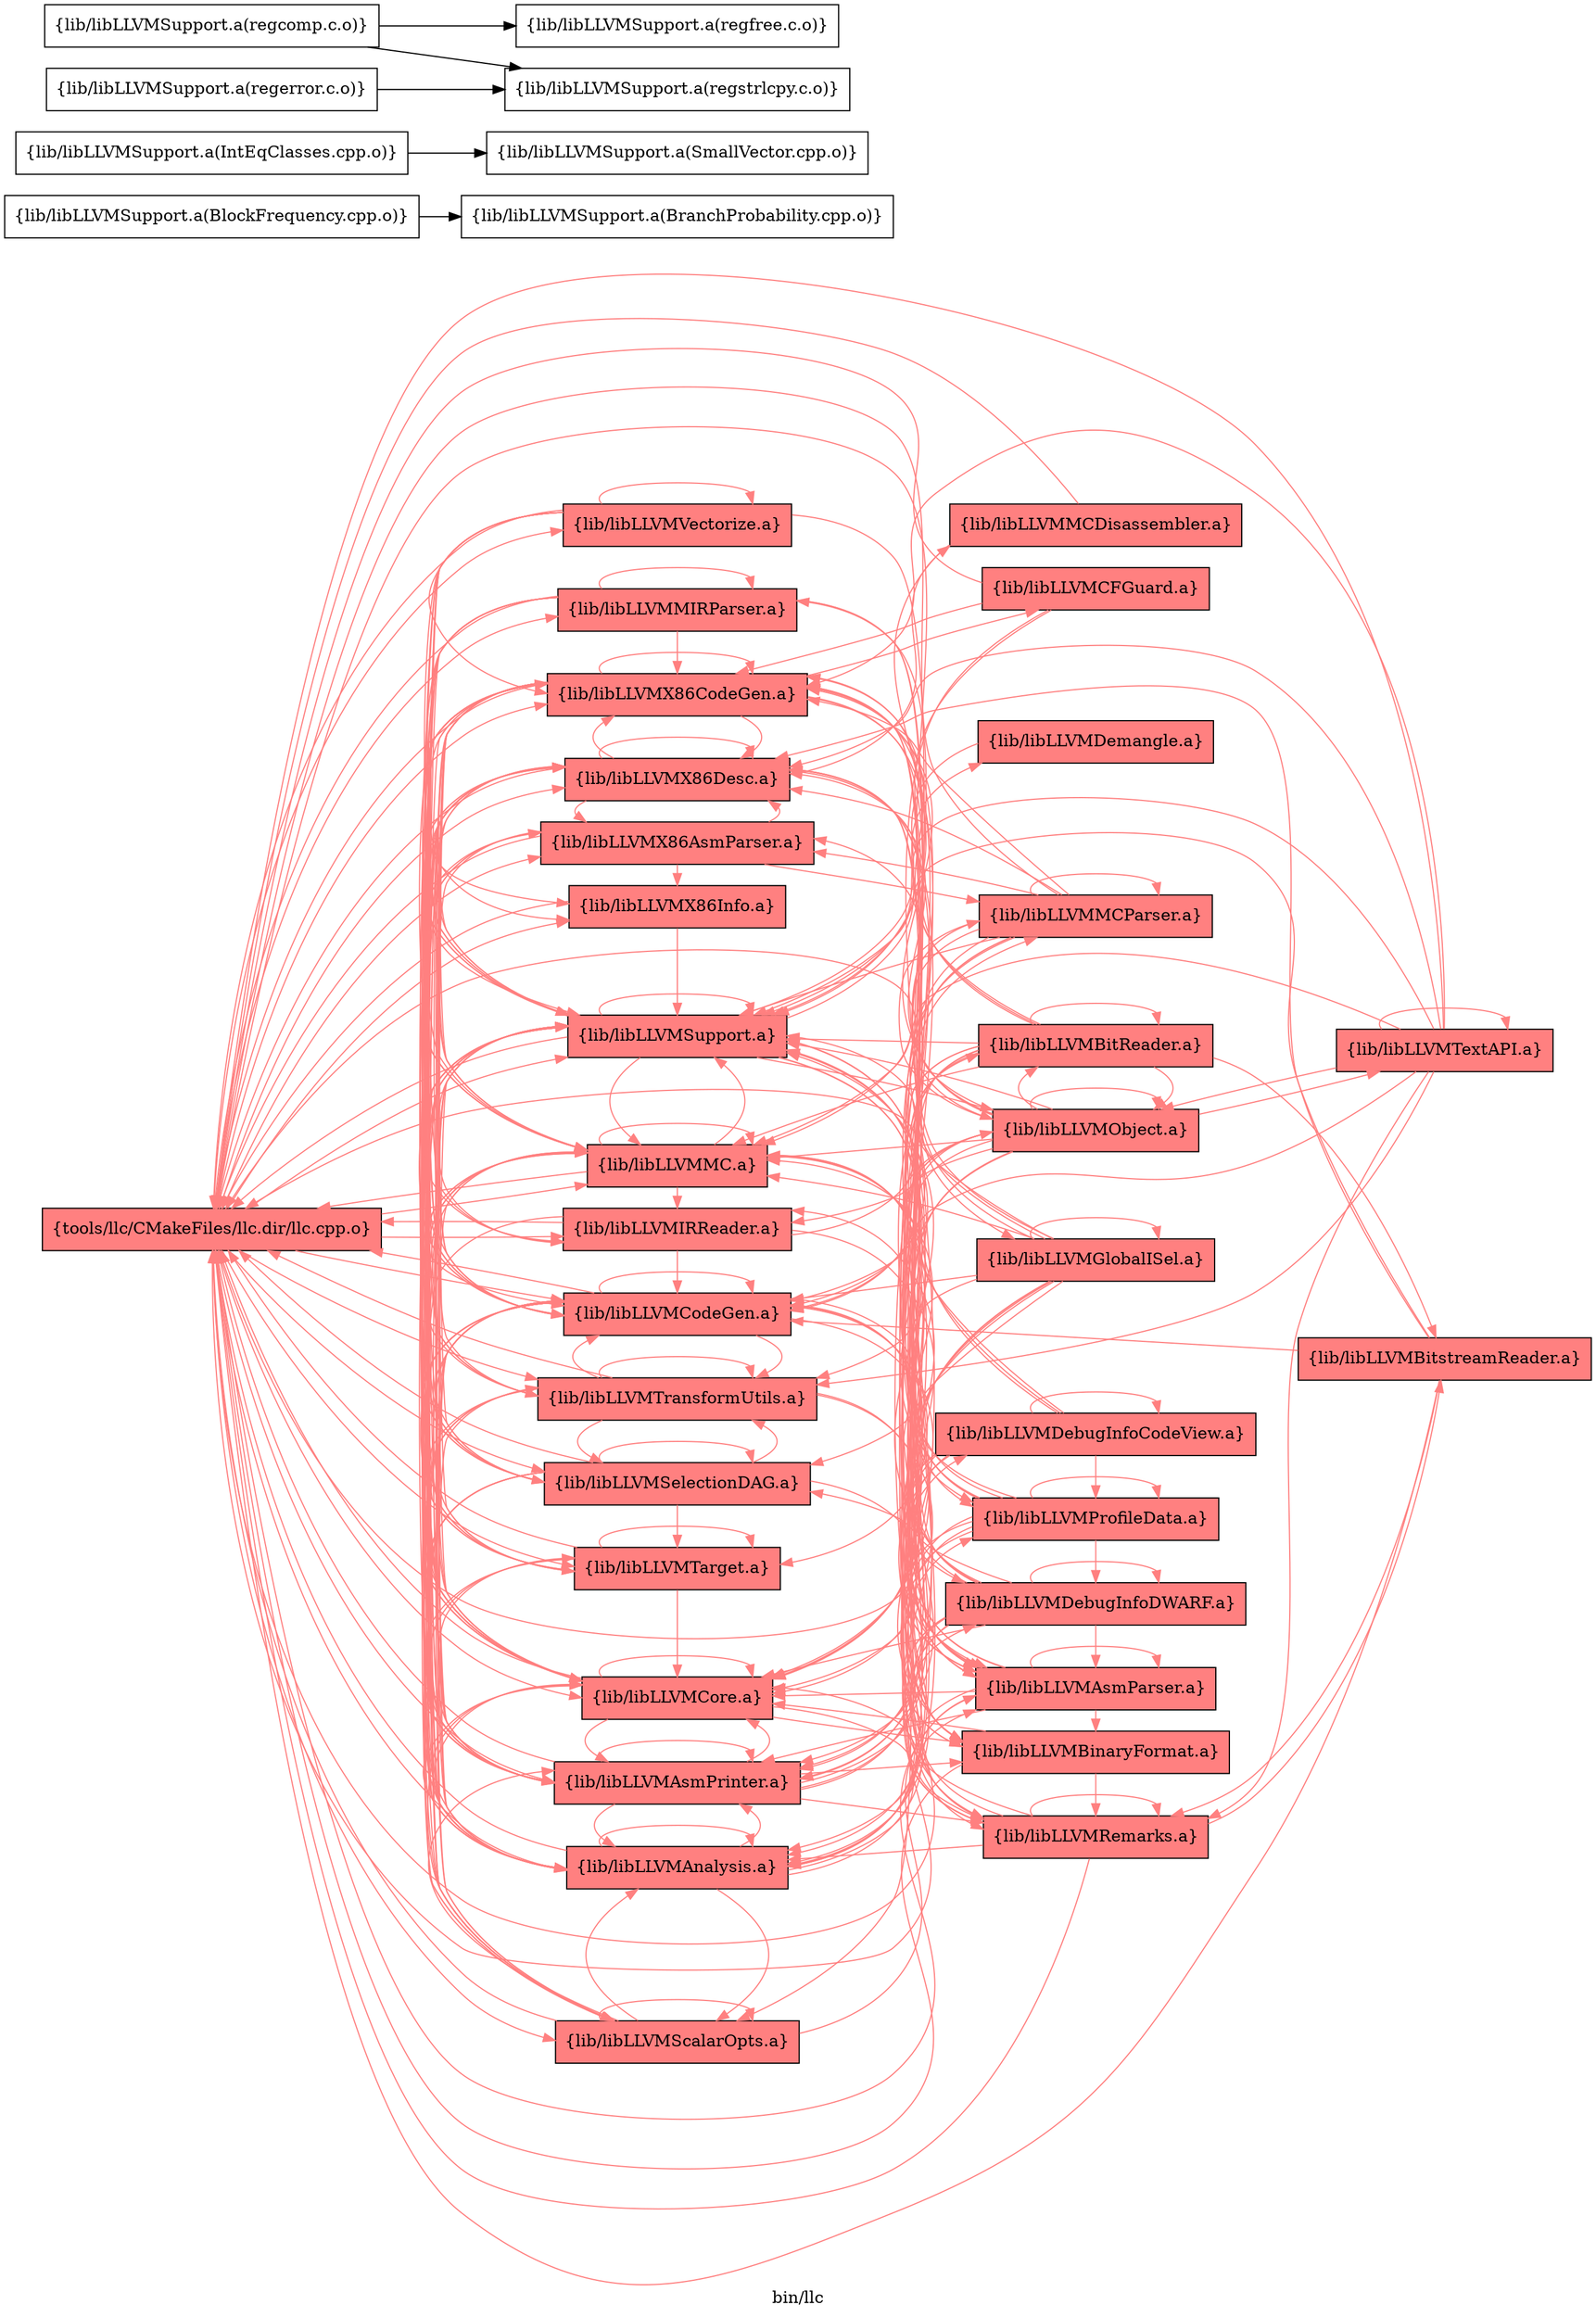 digraph "bin/llc" {
	label="bin/llc";
	rankdir="LR"
	{ rank=same; Node0x55a6233b8dc8;  }
	{ rank=same; Node0x55a6233ad518; Node0x55a6233ad018; Node0x55a6233af318; Node0x55a6233aee18; Node0x55a6233ae918; Node0x55a6233b0998; Node0x55a6233b0498; Node0x55a6233aff98; Node0x55a6233afa98; Node0x55a6233b1d98; Node0x55a6233b1898; Node0x55a6233b0e98; Node0x55a6233b2f18; Node0x55a6233ab0d8; Node0x55a6233ab5d8; Node0x55a62339a2d8; Node0x55a62339b228;  }
	{ rank=same; Node0x55a6233c0cf8; Node0x55a623399e28; Node0x55a62339d208; Node0x55a6233bc838; Node0x55a62339acd8; Node0x55a6233aeff8; Node0x55a6233ae418; Node0x55a6233b1398; Node0x55a6233994c8; Node0x55a6233c02f8; Node0x55a6233bf3a8; Node0x55a6233b6e38; Node0x55a6233c07a8;  }

	Node0x55a6233b8dc8 [shape=record,shape=box,style=filled,fillcolor="1.000000 0.5 1",group=1,label="{tools/llc/CMakeFiles/llc.dir/llc.cpp.o}"];
	Node0x55a6233b8dc8 -> Node0x55a6233ad518[color="1.000000 0.5 1"];
	Node0x55a6233b8dc8 -> Node0x55a6233ad018[color="1.000000 0.5 1"];
	Node0x55a6233b8dc8 -> Node0x55a6233af318[color="1.000000 0.5 1"];
	Node0x55a6233b8dc8 -> Node0x55a6233aee18[color="1.000000 0.5 1"];
	Node0x55a6233b8dc8 -> Node0x55a6233ae918[color="1.000000 0.5 1"];
	Node0x55a6233b8dc8 -> Node0x55a6233b0998[color="1.000000 0.5 1"];
	Node0x55a6233b8dc8 -> Node0x55a6233b0498[color="1.000000 0.5 1"];
	Node0x55a6233b8dc8 -> Node0x55a6233aff98[color="1.000000 0.5 1"];
	Node0x55a6233b8dc8 -> Node0x55a6233afa98[color="1.000000 0.5 1"];
	Node0x55a6233b8dc8 -> Node0x55a6233b1d98[color="1.000000 0.5 1"];
	Node0x55a6233b8dc8 -> Node0x55a6233b1898[color="1.000000 0.5 1"];
	Node0x55a6233b8dc8 -> Node0x55a6233b0e98[color="1.000000 0.5 1"];
	Node0x55a6233b8dc8 -> Node0x55a6233b2f18[color="1.000000 0.5 1"];
	Node0x55a6233b8dc8 -> Node0x55a6233ab0d8[color="1.000000 0.5 1"];
	Node0x55a6233b8dc8 -> Node0x55a6233ab5d8[color="1.000000 0.5 1"];
	Node0x55a6233b8dc8 -> Node0x55a62339a2d8[color="1.000000 0.5 1"];
	Node0x55a6233b8dc8 -> Node0x55a62339b228[color="1.000000 0.5 1"];
	Node0x55a6233ad518 [shape=record,shape=box,style=filled,fillcolor="1.000000 0.5 1",group=1,label="{lib/libLLVMX86AsmParser.a}"];
	Node0x55a6233ad518 -> Node0x55a6233b8dc8[color="1.000000 0.5 1"];
	Node0x55a6233ad518 -> Node0x55a6233af318[color="1.000000 0.5 1"];
	Node0x55a6233ad518 -> Node0x55a6233aee18[color="1.000000 0.5 1"];
	Node0x55a6233ad518 -> Node0x55a6233b1d98[color="1.000000 0.5 1"];
	Node0x55a6233ad518 -> Node0x55a6233ab0d8[color="1.000000 0.5 1"];
	Node0x55a6233ad518 -> Node0x55a6233c0cf8[color="1.000000 0.5 1"];
	Node0x55a6233ad018 [shape=record,shape=box,style=filled,fillcolor="1.000000 0.5 1",group=1,label="{lib/libLLVMX86CodeGen.a}"];
	Node0x55a6233ad018 -> Node0x55a6233b8dc8[color="1.000000 0.5 1"];
	Node0x55a6233ad018 -> Node0x55a6233ad018[color="1.000000 0.5 1"];
	Node0x55a6233ad018 -> Node0x55a6233af318[color="1.000000 0.5 1"];
	Node0x55a6233ad018 -> Node0x55a6233aee18[color="1.000000 0.5 1"];
	Node0x55a6233ad018 -> Node0x55a6233b0998[color="1.000000 0.5 1"];
	Node0x55a6233ad018 -> Node0x55a6233aff98[color="1.000000 0.5 1"];
	Node0x55a6233ad018 -> Node0x55a6233b0498[color="1.000000 0.5 1"];
	Node0x55a6233ad018 -> Node0x55a6233b1d98[color="1.000000 0.5 1"];
	Node0x55a6233ad018 -> Node0x55a6233ab0d8[color="1.000000 0.5 1"];
	Node0x55a6233ad018 -> Node0x55a6233ae918[color="1.000000 0.5 1"];
	Node0x55a6233ad018 -> Node0x55a6233b2f18[color="1.000000 0.5 1"];
	Node0x55a6233ad018 -> Node0x55a6233ab5d8[color="1.000000 0.5 1"];
	Node0x55a6233ad018 -> Node0x55a623399e28[color="1.000000 0.5 1"];
	Node0x55a6233ad018 -> Node0x55a62339d208[color="1.000000 0.5 1"];
	Node0x55a6233ad018 -> Node0x55a6233bc838[color="1.000000 0.5 1"];
	Node0x55a6233ad018 -> Node0x55a62339a2d8[color="1.000000 0.5 1"];
	Node0x55a6233af318 [shape=record,shape=box,style=filled,fillcolor="1.000000 0.5 1",group=1,label="{lib/libLLVMX86Desc.a}"];
	Node0x55a6233af318 -> Node0x55a6233b8dc8[color="1.000000 0.5 1"];
	Node0x55a6233af318 -> Node0x55a6233af318[color="1.000000 0.5 1"];
	Node0x55a6233af318 -> Node0x55a6233b1d98[color="1.000000 0.5 1"];
	Node0x55a6233af318 -> Node0x55a6233ab0d8[color="1.000000 0.5 1"];
	Node0x55a6233af318 -> Node0x55a6233ad018[color="1.000000 0.5 1"];
	Node0x55a6233af318 -> Node0x55a6233aee18[color="1.000000 0.5 1"];
	Node0x55a6233af318 -> Node0x55a62339acd8[color="1.000000 0.5 1"];
	Node0x55a6233af318 -> Node0x55a6233ad518[color="1.000000 0.5 1"];
	Node0x55a6233af318 -> Node0x55a6233aeff8[color="1.000000 0.5 1"];
	Node0x55a6233aee18 [shape=record,shape=box,style=filled,fillcolor="1.000000 0.5 1",group=1,label="{lib/libLLVMX86Info.a}"];
	Node0x55a6233aee18 -> Node0x55a6233b8dc8[color="1.000000 0.5 1"];
	Node0x55a6233aee18 -> Node0x55a6233ab0d8[color="1.000000 0.5 1"];
	Node0x55a6233ae918 [shape=record,shape=box,style=filled,fillcolor="1.000000 0.5 1",group=1,label="{lib/libLLVMAnalysis.a}"];
	Node0x55a6233ae918 -> Node0x55a6233b8dc8[color="1.000000 0.5 1"];
	Node0x55a6233ae918 -> Node0x55a6233ad018[color="1.000000 0.5 1"];
	Node0x55a6233ae918 -> Node0x55a6233ae918[color="1.000000 0.5 1"];
	Node0x55a6233ae918 -> Node0x55a6233aff98[color="1.000000 0.5 1"];
	Node0x55a6233ae918 -> Node0x55a6233ab0d8[color="1.000000 0.5 1"];
	Node0x55a6233ae918 -> Node0x55a6233af318[color="1.000000 0.5 1"];
	Node0x55a6233ae918 -> Node0x55a6233bc838[color="1.000000 0.5 1"];
	Node0x55a6233ae918 -> Node0x55a6233b0498[color="1.000000 0.5 1"];
	Node0x55a6233ae918 -> Node0x55a6233b0998[color="1.000000 0.5 1"];
	Node0x55a6233ae918 -> Node0x55a6233b0e98[color="1.000000 0.5 1"];
	Node0x55a6233ae918 -> Node0x55a6233ae418[color="1.000000 0.5 1"];
	Node0x55a6233b0998 [shape=record,shape=box,style=filled,fillcolor="1.000000 0.5 1",group=1,label="{lib/libLLVMAsmPrinter.a}"];
	Node0x55a6233b0998 -> Node0x55a6233b8dc8[color="1.000000 0.5 1"];
	Node0x55a6233b0998 -> Node0x55a6233ad018[color="1.000000 0.5 1"];
	Node0x55a6233b0998 -> Node0x55a6233af318[color="1.000000 0.5 1"];
	Node0x55a6233b0998 -> Node0x55a6233ae918[color="1.000000 0.5 1"];
	Node0x55a6233b0998 -> Node0x55a6233b0998[color="1.000000 0.5 1"];
	Node0x55a6233b0998 -> Node0x55a6233aff98[color="1.000000 0.5 1"];
	Node0x55a6233b0998 -> Node0x55a6233b0498[color="1.000000 0.5 1"];
	Node0x55a6233b0998 -> Node0x55a6233b1d98[color="1.000000 0.5 1"];
	Node0x55a6233b0998 -> Node0x55a6233b1398[color="1.000000 0.5 1"];
	Node0x55a6233b0998 -> Node0x55a6233ab0d8[color="1.000000 0.5 1"];
	Node0x55a6233b0998 -> Node0x55a6233ab5d8[color="1.000000 0.5 1"];
	Node0x55a6233b0998 -> Node0x55a6233aeff8[color="1.000000 0.5 1"];
	Node0x55a6233b0998 -> Node0x55a6233ad518[color="1.000000 0.5 1"];
	Node0x55a6233b0998 -> Node0x55a6233c0cf8[color="1.000000 0.5 1"];
	Node0x55a6233b0998 -> Node0x55a6233994c8[color="1.000000 0.5 1"];
	Node0x55a6233b0998 -> Node0x55a6233c02f8[color="1.000000 0.5 1"];
	Node0x55a6233b0498 [shape=record,shape=box,style=filled,fillcolor="1.000000 0.5 1",group=1,label="{lib/libLLVMCodeGen.a}"];
	Node0x55a6233b0498 -> Node0x55a6233b8dc8[color="1.000000 0.5 1"];
	Node0x55a6233b0498 -> Node0x55a6233ad018[color="1.000000 0.5 1"];
	Node0x55a6233b0498 -> Node0x55a6233ae918[color="1.000000 0.5 1"];
	Node0x55a6233b0498 -> Node0x55a6233aff98[color="1.000000 0.5 1"];
	Node0x55a6233b0498 -> Node0x55a6233b0498[color="1.000000 0.5 1"];
	Node0x55a6233b0498 -> Node0x55a6233ab0d8[color="1.000000 0.5 1"];
	Node0x55a6233b0498 -> Node0x55a6233b1d98[color="1.000000 0.5 1"];
	Node0x55a6233b0498 -> Node0x55a6233b0998[color="1.000000 0.5 1"];
	Node0x55a6233b0498 -> Node0x55a62339a2d8[color="1.000000 0.5 1"];
	Node0x55a6233b0498 -> Node0x55a6233af318[color="1.000000 0.5 1"];
	Node0x55a6233b0498 -> Node0x55a6233ab5d8[color="1.000000 0.5 1"];
	Node0x55a6233b0498 -> Node0x55a6233bc838[color="1.000000 0.5 1"];
	Node0x55a6233b0498 -> Node0x55a6233b0e98[color="1.000000 0.5 1"];
	Node0x55a6233b0498 -> Node0x55a6233b2f18[color="1.000000 0.5 1"];
	Node0x55a6233aff98 [shape=record,shape=box,style=filled,fillcolor="1.000000 0.5 1",group=1,label="{lib/libLLVMCore.a}"];
	Node0x55a6233aff98 -> Node0x55a6233b8dc8[color="1.000000 0.5 1"];
	Node0x55a6233aff98 -> Node0x55a6233aff98[color="1.000000 0.5 1"];
	Node0x55a6233aff98 -> Node0x55a6233ab0d8[color="1.000000 0.5 1"];
	Node0x55a6233aff98 -> Node0x55a6233ad018[color="1.000000 0.5 1"];
	Node0x55a6233aff98 -> Node0x55a6233af318[color="1.000000 0.5 1"];
	Node0x55a6233aff98 -> Node0x55a6233ae918[color="1.000000 0.5 1"];
	Node0x55a6233aff98 -> Node0x55a6233b0998[color="1.000000 0.5 1"];
	Node0x55a6233aff98 -> Node0x55a6233b0498[color="1.000000 0.5 1"];
	Node0x55a6233aff98 -> Node0x55a6233aeff8[color="1.000000 0.5 1"];
	Node0x55a6233aff98 -> Node0x55a6233b1398[color="1.000000 0.5 1"];
	Node0x55a6233afa98 [shape=record,shape=box,style=filled,fillcolor="1.000000 0.5 1",group=1,label="{lib/libLLVMIRReader.a}"];
	Node0x55a6233afa98 -> Node0x55a6233b8dc8[color="1.000000 0.5 1"];
	Node0x55a6233afa98 -> Node0x55a6233b0498[color="1.000000 0.5 1"];
	Node0x55a6233afa98 -> Node0x55a6233aff98[color="1.000000 0.5 1"];
	Node0x55a6233afa98 -> Node0x55a6233ae418[color="1.000000 0.5 1"];
	Node0x55a6233afa98 -> Node0x55a6233ab0d8[color="1.000000 0.5 1"];
	Node0x55a6233afa98 -> Node0x55a6233bf3a8[color="1.000000 0.5 1"];
	Node0x55a6233b1d98 [shape=record,shape=box,style=filled,fillcolor="1.000000 0.5 1",group=1,label="{lib/libLLVMMC.a}"];
	Node0x55a6233b1d98 -> Node0x55a6233b8dc8[color="1.000000 0.5 1"];
	Node0x55a6233b1d98 -> Node0x55a6233af318[color="1.000000 0.5 1"];
	Node0x55a6233b1d98 -> Node0x55a6233b1d98[color="1.000000 0.5 1"];
	Node0x55a6233b1d98 -> Node0x55a6233ab0d8[color="1.000000 0.5 1"];
	Node0x55a6233b1d98 -> Node0x55a6233b0998[color="1.000000 0.5 1"];
	Node0x55a6233b1d98 -> Node0x55a6233b0498[color="1.000000 0.5 1"];
	Node0x55a6233b1d98 -> Node0x55a6233ae918[color="1.000000 0.5 1"];
	Node0x55a6233b1d98 -> Node0x55a6233ad518[color="1.000000 0.5 1"];
	Node0x55a6233b1d98 -> Node0x55a6233ad018[color="1.000000 0.5 1"];
	Node0x55a6233b1d98 -> Node0x55a6233afa98[color="1.000000 0.5 1"];
	Node0x55a6233b1d98 -> Node0x55a6233aeff8[color="1.000000 0.5 1"];
	Node0x55a6233b1898 [shape=record,shape=box,style=filled,fillcolor="1.000000 0.5 1",group=1,label="{lib/libLLVMMIRParser.a}"];
	Node0x55a6233b1898 -> Node0x55a6233b8dc8[color="1.000000 0.5 1"];
	Node0x55a6233b1898 -> Node0x55a6233ad018[color="1.000000 0.5 1"];
	Node0x55a6233b1898 -> Node0x55a6233b0998[color="1.000000 0.5 1"];
	Node0x55a6233b1898 -> Node0x55a6233b0498[color="1.000000 0.5 1"];
	Node0x55a6233b1898 -> Node0x55a6233aff98[color="1.000000 0.5 1"];
	Node0x55a6233b1898 -> Node0x55a6233afa98[color="1.000000 0.5 1"];
	Node0x55a6233b1898 -> Node0x55a6233ae418[color="1.000000 0.5 1"];
	Node0x55a6233b1898 -> Node0x55a6233b1898[color="1.000000 0.5 1"];
	Node0x55a6233b1898 -> Node0x55a6233ab0d8[color="1.000000 0.5 1"];
	Node0x55a6233b1898 -> Node0x55a6233b1d98[color="1.000000 0.5 1"];
	Node0x55a6233b1898 -> Node0x55a6233aeff8[color="1.000000 0.5 1"];
	Node0x55a6233b0e98 [shape=record,shape=box,style=filled,fillcolor="1.000000 0.5 1",group=1,label="{lib/libLLVMScalarOpts.a}"];
	Node0x55a6233b0e98 -> Node0x55a6233b8dc8[color="1.000000 0.5 1"];
	Node0x55a6233b0e98 -> Node0x55a6233ad018[color="1.000000 0.5 1"];
	Node0x55a6233b0e98 -> Node0x55a6233ae918[color="1.000000 0.5 1"];
	Node0x55a6233b0e98 -> Node0x55a6233b0498[color="1.000000 0.5 1"];
	Node0x55a6233b0e98 -> Node0x55a6233aff98[color="1.000000 0.5 1"];
	Node0x55a6233b0e98 -> Node0x55a6233ab0d8[color="1.000000 0.5 1"];
	Node0x55a6233b0e98 -> Node0x55a62339a2d8[color="1.000000 0.5 1"];
	Node0x55a6233b0e98 -> Node0x55a6233b0998[color="1.000000 0.5 1"];
	Node0x55a6233b0e98 -> Node0x55a6233b0e98[color="1.000000 0.5 1"];
	Node0x55a6233b0e98 -> Node0x55a6233af318[color="1.000000 0.5 1"];
	Node0x55a6233b0e98 -> Node0x55a6233ae418[color="1.000000 0.5 1"];
	Node0x55a6233b2f18 [shape=record,shape=box,style=filled,fillcolor="1.000000 0.5 1",group=1,label="{lib/libLLVMSelectionDAG.a}"];
	Node0x55a6233b2f18 -> Node0x55a6233b8dc8[color="1.000000 0.5 1"];
	Node0x55a6233b2f18 -> Node0x55a6233ad018[color="1.000000 0.5 1"];
	Node0x55a6233b2f18 -> Node0x55a6233ae918[color="1.000000 0.5 1"];
	Node0x55a6233b2f18 -> Node0x55a6233aff98[color="1.000000 0.5 1"];
	Node0x55a6233b2f18 -> Node0x55a6233b0498[color="1.000000 0.5 1"];
	Node0x55a6233b2f18 -> Node0x55a6233b0e98[color="1.000000 0.5 1"];
	Node0x55a6233b2f18 -> Node0x55a6233b2f18[color="1.000000 0.5 1"];
	Node0x55a6233b2f18 -> Node0x55a6233ab0d8[color="1.000000 0.5 1"];
	Node0x55a6233b2f18 -> Node0x55a6233b1d98[color="1.000000 0.5 1"];
	Node0x55a6233b2f18 -> Node0x55a6233b0998[color="1.000000 0.5 1"];
	Node0x55a6233b2f18 -> Node0x55a6233ab5d8[color="1.000000 0.5 1"];
	Node0x55a6233b2f18 -> Node0x55a62339a2d8[color="1.000000 0.5 1"];
	Node0x55a6233b2f18 -> Node0x55a6233af318[color="1.000000 0.5 1"];
	Node0x55a6233b2f18 -> Node0x55a6233ae418[color="1.000000 0.5 1"];
	Node0x55a6233ab0d8 [shape=record,shape=box,style=filled,fillcolor="1.000000 0.5 1",group=1,label="{lib/libLLVMSupport.a}"];
	Node0x55a6233ab0d8 -> Node0x55a6233b8dc8[color="1.000000 0.5 1"];
	Node0x55a6233ab0d8 -> Node0x55a6233ad018[color="1.000000 0.5 1"];
	Node0x55a6233ab0d8 -> Node0x55a6233ae918[color="1.000000 0.5 1"];
	Node0x55a6233ab0d8 -> Node0x55a6233b0998[color="1.000000 0.5 1"];
	Node0x55a6233ab0d8 -> Node0x55a6233b0498[color="1.000000 0.5 1"];
	Node0x55a6233ab0d8 -> Node0x55a6233b1d98[color="1.000000 0.5 1"];
	Node0x55a6233ab0d8 -> Node0x55a6233ab0d8[color="1.000000 0.5 1"];
	Node0x55a6233ab0d8 -> Node0x55a6233b1398[color="1.000000 0.5 1"];
	Node0x55a6233ab0d8 -> Node0x55a6233aff98[color="1.000000 0.5 1"];
	Node0x55a6233ab0d8 -> Node0x55a6233af318[color="1.000000 0.5 1"];
	Node0x55a6233ab0d8 -> Node0x55a6233ae418[color="1.000000 0.5 1"];
	Node0x55a6233ab0d8 -> Node0x55a6233afa98[color="1.000000 0.5 1"];
	Node0x55a6233ab0d8 -> Node0x55a6233b6e38[color="1.000000 0.5 1"];
	Node0x55a6233ab0d8 -> Node0x55a6233c07a8[color="1.000000 0.5 1"];
	Node0x55a6233ab5d8 [shape=record,shape=box,style=filled,fillcolor="1.000000 0.5 1",group=1,label="{lib/libLLVMTarget.a}"];
	Node0x55a6233ab5d8 -> Node0x55a6233b8dc8[color="1.000000 0.5 1"];
	Node0x55a6233ab5d8 -> Node0x55a6233ad018[color="1.000000 0.5 1"];
	Node0x55a6233ab5d8 -> Node0x55a6233b0998[color="1.000000 0.5 1"];
	Node0x55a6233ab5d8 -> Node0x55a6233aff98[color="1.000000 0.5 1"];
	Node0x55a6233ab5d8 -> Node0x55a6233b1d98[color="1.000000 0.5 1"];
	Node0x55a6233ab5d8 -> Node0x55a6233ab0d8[color="1.000000 0.5 1"];
	Node0x55a6233ab5d8 -> Node0x55a6233ab5d8[color="1.000000 0.5 1"];
	Node0x55a6233ab5d8 -> Node0x55a6233ae918[color="1.000000 0.5 1"];
	Node0x55a6233ab5d8 -> Node0x55a6233b0498[color="1.000000 0.5 1"];
	Node0x55a62339a2d8 [shape=record,shape=box,style=filled,fillcolor="1.000000 0.5 1",group=1,label="{lib/libLLVMTransformUtils.a}"];
	Node0x55a62339a2d8 -> Node0x55a6233b8dc8[color="1.000000 0.5 1"];
	Node0x55a62339a2d8 -> Node0x55a6233ad018[color="1.000000 0.5 1"];
	Node0x55a62339a2d8 -> Node0x55a6233ae918[color="1.000000 0.5 1"];
	Node0x55a62339a2d8 -> Node0x55a6233aff98[color="1.000000 0.5 1"];
	Node0x55a62339a2d8 -> Node0x55a6233b0498[color="1.000000 0.5 1"];
	Node0x55a62339a2d8 -> Node0x55a6233b2f18[color="1.000000 0.5 1"];
	Node0x55a62339a2d8 -> Node0x55a6233ab0d8[color="1.000000 0.5 1"];
	Node0x55a62339a2d8 -> Node0x55a62339a2d8[color="1.000000 0.5 1"];
	Node0x55a62339a2d8 -> Node0x55a6233b0e98[color="1.000000 0.5 1"];
	Node0x55a62339a2d8 -> Node0x55a6233af318[color="1.000000 0.5 1"];
	Node0x55a62339a2d8 -> Node0x55a6233b0998[color="1.000000 0.5 1"];
	Node0x55a62339a2d8 -> Node0x55a6233ae418[color="1.000000 0.5 1"];
	Node0x55a62339a2d8 -> Node0x55a6233b1398[color="1.000000 0.5 1"];
	Node0x55a62339b228 [shape=record,shape=box,style=filled,fillcolor="1.000000 0.5 1",group=1,label="{lib/libLLVMVectorize.a}"];
	Node0x55a62339b228 -> Node0x55a6233b8dc8[color="1.000000 0.5 1"];
	Node0x55a62339b228 -> Node0x55a6233ab0d8[color="1.000000 0.5 1"];
	Node0x55a62339b228 -> Node0x55a62339b228[color="1.000000 0.5 1"];
	Node0x55a62339b228 -> Node0x55a6233ad018[color="1.000000 0.5 1"];
	Node0x55a62339b228 -> Node0x55a6233ae918[color="1.000000 0.5 1"];
	Node0x55a62339b228 -> Node0x55a6233b0998[color="1.000000 0.5 1"];
	Node0x55a62339b228 -> Node0x55a6233b0498[color="1.000000 0.5 1"];
	Node0x55a62339b228 -> Node0x55a6233aff98[color="1.000000 0.5 1"];
	Node0x55a62339b228 -> Node0x55a6233ae418[color="1.000000 0.5 1"];
	Node0x55a62339b228 -> Node0x55a6233b0e98[color="1.000000 0.5 1"];
	Node0x55a62339b228 -> Node0x55a62339a2d8[color="1.000000 0.5 1"];
	Node0x55a6233c0cf8 [shape=record,shape=box,style=filled,fillcolor="1.000000 0.5 1",group=1,label="{lib/libLLVMMCParser.a}"];
	Node0x55a6233c0cf8 -> Node0x55a6233b8dc8[color="1.000000 0.5 1"];
	Node0x55a6233c0cf8 -> Node0x55a6233ad518[color="1.000000 0.5 1"];
	Node0x55a6233c0cf8 -> Node0x55a6233ad018[color="1.000000 0.5 1"];
	Node0x55a6233c0cf8 -> Node0x55a6233af318[color="1.000000 0.5 1"];
	Node0x55a6233c0cf8 -> Node0x55a6233ae918[color="1.000000 0.5 1"];
	Node0x55a6233c0cf8 -> Node0x55a6233b0998[color="1.000000 0.5 1"];
	Node0x55a6233c0cf8 -> Node0x55a6233aff98[color="1.000000 0.5 1"];
	Node0x55a6233c0cf8 -> Node0x55a6233b0498[color="1.000000 0.5 1"];
	Node0x55a6233c0cf8 -> Node0x55a6233b1d98[color="1.000000 0.5 1"];
	Node0x55a6233c0cf8 -> Node0x55a6233ab0d8[color="1.000000 0.5 1"];
	Node0x55a6233c0cf8 -> Node0x55a6233c07a8[color="1.000000 0.5 1"];
	Node0x55a6233c0cf8 -> Node0x55a6233c0cf8[color="1.000000 0.5 1"];
	Node0x55a623399e28 [shape=record,shape=box,style=filled,fillcolor="1.000000 0.5 1",group=1,label="{lib/libLLVMGlobalISel.a}"];
	Node0x55a623399e28 -> Node0x55a6233b8dc8[color="1.000000 0.5 1"];
	Node0x55a623399e28 -> Node0x55a6233ad018[color="1.000000 0.5 1"];
	Node0x55a623399e28 -> Node0x55a6233aff98[color="1.000000 0.5 1"];
	Node0x55a623399e28 -> Node0x55a6233b0498[color="1.000000 0.5 1"];
	Node0x55a623399e28 -> Node0x55a6233ab0d8[color="1.000000 0.5 1"];
	Node0x55a623399e28 -> Node0x55a623399e28[color="1.000000 0.5 1"];
	Node0x55a623399e28 -> Node0x55a6233ae918[color="1.000000 0.5 1"];
	Node0x55a623399e28 -> Node0x55a6233b0998[color="1.000000 0.5 1"];
	Node0x55a623399e28 -> Node0x55a6233b1d98[color="1.000000 0.5 1"];
	Node0x55a623399e28 -> Node0x55a6233b2f18[color="1.000000 0.5 1"];
	Node0x55a623399e28 -> Node0x55a6233ab5d8[color="1.000000 0.5 1"];
	Node0x55a623399e28 -> Node0x55a62339a2d8[color="1.000000 0.5 1"];
	Node0x55a623399e28 -> Node0x55a6233b1898[color="1.000000 0.5 1"];
	Node0x55a62339d208 [shape=record,shape=box,style=filled,fillcolor="1.000000 0.5 1",group=1,label="{lib/libLLVMCFGuard.a}"];
	Node0x55a62339d208 -> Node0x55a6233b8dc8[color="1.000000 0.5 1"];
	Node0x55a62339d208 -> Node0x55a6233ad018[color="1.000000 0.5 1"];
	Node0x55a62339d208 -> Node0x55a6233aff98[color="1.000000 0.5 1"];
	Node0x55a62339d208 -> Node0x55a6233ab0d8[color="1.000000 0.5 1"];
	Node0x55a6233bc838 [shape=record,shape=box,style=filled,fillcolor="1.000000 0.5 1",group=1,label="{lib/libLLVMProfileData.a}"];
	Node0x55a6233bc838 -> Node0x55a6233b8dc8[color="1.000000 0.5 1"];
	Node0x55a6233bc838 -> Node0x55a6233ae918[color="1.000000 0.5 1"];
	Node0x55a6233bc838 -> Node0x55a6233aff98[color="1.000000 0.5 1"];
	Node0x55a6233bc838 -> Node0x55a6233b0498[color="1.000000 0.5 1"];
	Node0x55a6233bc838 -> Node0x55a6233b1d98[color="1.000000 0.5 1"];
	Node0x55a6233bc838 -> Node0x55a6233ab0d8[color="1.000000 0.5 1"];
	Node0x55a6233bc838 -> Node0x55a6233bc838[color="1.000000 0.5 1"];
	Node0x55a6233bc838 -> Node0x55a6233af318[color="1.000000 0.5 1"];
	Node0x55a6233bc838 -> Node0x55a6233ae418[color="1.000000 0.5 1"];
	Node0x55a6233bc838 -> Node0x55a6233ad018[color="1.000000 0.5 1"];
	Node0x55a6233bc838 -> Node0x55a6233994c8[color="1.000000 0.5 1"];
	Node0x55a62339acd8 [shape=record,shape=box,style=filled,fillcolor="1.000000 0.5 1",group=1,label="{lib/libLLVMMCDisassembler.a}"];
	Node0x55a62339acd8 -> Node0x55a6233b8dc8[color="1.000000 0.5 1"];
	Node0x55a62339acd8 -> Node0x55a6233ab0d8[color="1.000000 0.5 1"];
	Node0x55a6233aeff8 [shape=record,shape=box,style=filled,fillcolor="1.000000 0.5 1",group=1,label="{lib/libLLVMBinaryFormat.a}"];
	Node0x55a6233aeff8 -> Node0x55a6233b8dc8[color="1.000000 0.5 1"];
	Node0x55a6233aeff8 -> Node0x55a6233aff98[color="1.000000 0.5 1"];
	Node0x55a6233aeff8 -> Node0x55a6233ab0d8[color="1.000000 0.5 1"];
	Node0x55a6233aeff8 -> Node0x55a6233b1398[color="1.000000 0.5 1"];
	Node0x55a6233aeff8 -> Node0x55a6233b0498[color="1.000000 0.5 1"];
	Node0x55a6233b1398 [shape=record,shape=box,style=filled,fillcolor="1.000000 0.5 1",group=1,label="{lib/libLLVMRemarks.a}"];
	Node0x55a6233b1398 -> Node0x55a6233b8dc8[color="1.000000 0.5 1"];
	Node0x55a6233b1398 -> Node0x55a6233ab0d8[color="1.000000 0.5 1"];
	Node0x55a6233b1398 -> Node0x55a6233b1398[color="1.000000 0.5 1"];
	Node0x55a6233b1398 -> Node0x55a6233ae918[color="1.000000 0.5 1"];
	Node0x55a6233b1398 -> Node0x55a6233b0498[color="1.000000 0.5 1"];
	Node0x55a6233b1398 -> Node0x55a6233aff98[color="1.000000 0.5 1"];
	Node0x55a6233b1398 -> Node0x55a6233b1d98[color="1.000000 0.5 1"];
	Node0x55a6233b1398 -> Node0x55a6233af318[color="1.000000 0.5 1"];
	Node0x55a6233b1398 -> Node0x55a6233af4a8[color="1.000000 0.5 1"];
	Node0x55a6233994c8 [shape=record,shape=box,style=filled,fillcolor="1.000000 0.5 1",group=1,label="{lib/libLLVMDebugInfoDWARF.a}"];
	Node0x55a6233994c8 -> Node0x55a6233b8dc8[color="1.000000 0.5 1"];
	Node0x55a6233994c8 -> Node0x55a6233af318[color="1.000000 0.5 1"];
	Node0x55a6233994c8 -> Node0x55a6233b0998[color="1.000000 0.5 1"];
	Node0x55a6233994c8 -> Node0x55a6233b0498[color="1.000000 0.5 1"];
	Node0x55a6233994c8 -> Node0x55a6233b1d98[color="1.000000 0.5 1"];
	Node0x55a6233994c8 -> Node0x55a6233ab0d8[color="1.000000 0.5 1"];
	Node0x55a6233994c8 -> Node0x55a6233994c8[color="1.000000 0.5 1"];
	Node0x55a6233994c8 -> Node0x55a6233aeff8[color="1.000000 0.5 1"];
	Node0x55a6233994c8 -> Node0x55a6233ae918[color="1.000000 0.5 1"];
	Node0x55a6233994c8 -> Node0x55a6233aff98[color="1.000000 0.5 1"];
	Node0x55a6233994c8 -> Node0x55a6233b1398[color="1.000000 0.5 1"];
	Node0x55a6233994c8 -> Node0x55a6233c07a8[color="1.000000 0.5 1"];
	Node0x55a6233994c8 -> Node0x55a6233b2f18[color="1.000000 0.5 1"];
	Node0x55a6233994c8 -> Node0x55a6233ae418[color="1.000000 0.5 1"];
	Node0x55a6233994c8 -> Node0x55a6233ad018[color="1.000000 0.5 1"];
	Node0x55a6233c02f8 [shape=record,shape=box,style=filled,fillcolor="1.000000 0.5 1",group=1,label="{lib/libLLVMDebugInfoCodeView.a}"];
	Node0x55a6233c02f8 -> Node0x55a6233b8dc8[color="1.000000 0.5 1"];
	Node0x55a6233c02f8 -> Node0x55a6233ae918[color="1.000000 0.5 1"];
	Node0x55a6233c02f8 -> Node0x55a6233aff98[color="1.000000 0.5 1"];
	Node0x55a6233c02f8 -> Node0x55a6233ab0d8[color="1.000000 0.5 1"];
	Node0x55a6233c02f8 -> Node0x55a6233c02f8[color="1.000000 0.5 1"];
	Node0x55a6233c02f8 -> Node0x55a6233b0998[color="1.000000 0.5 1"];
	Node0x55a6233c02f8 -> Node0x55a6233b1398[color="1.000000 0.5 1"];
	Node0x55a6233c02f8 -> Node0x55a6233b1d98[color="1.000000 0.5 1"];
	Node0x55a6233c02f8 -> Node0x55a6233ad018[color="1.000000 0.5 1"];
	Node0x55a6233c02f8 -> Node0x55a6233ae418[color="1.000000 0.5 1"];
	Node0x55a6233c02f8 -> Node0x55a6233bc838[color="1.000000 0.5 1"];
	Node0x55a6233ae418 [shape=record,shape=box,style=filled,fillcolor="1.000000 0.5 1",group=1,label="{lib/libLLVMAsmParser.a}"];
	Node0x55a6233ae418 -> Node0x55a6233b8dc8[color="1.000000 0.5 1"];
	Node0x55a6233ae418 -> Node0x55a6233ad018[color="1.000000 0.5 1"];
	Node0x55a6233ae418 -> Node0x55a6233b0998[color="1.000000 0.5 1"];
	Node0x55a6233ae418 -> Node0x55a6233b0498[color="1.000000 0.5 1"];
	Node0x55a6233ae418 -> Node0x55a6233aff98[color="1.000000 0.5 1"];
	Node0x55a6233ae418 -> Node0x55a6233afa98[color="1.000000 0.5 1"];
	Node0x55a6233ae418 -> Node0x55a6233ae418[color="1.000000 0.5 1"];
	Node0x55a6233ae418 -> Node0x55a6233ab0d8[color="1.000000 0.5 1"];
	Node0x55a6233ae418 -> Node0x55a6233ae918[color="1.000000 0.5 1"];
	Node0x55a6233ae418 -> Node0x55a6233aeff8[color="1.000000 0.5 1"];
	Node0x55a6233bf3a8 [shape=record,shape=box,style=filled,fillcolor="1.000000 0.5 1",group=1,label="{lib/libLLVMBitReader.a}"];
	Node0x55a6233bf3a8 -> Node0x55a6233b8dc8[color="1.000000 0.5 1"];
	Node0x55a6233bf3a8 -> Node0x55a6233ad018[color="1.000000 0.5 1"];
	Node0x55a6233bf3a8 -> Node0x55a6233af318[color="1.000000 0.5 1"];
	Node0x55a6233bf3a8 -> Node0x55a6233ae918[color="1.000000 0.5 1"];
	Node0x55a6233bf3a8 -> Node0x55a6233b0498[color="1.000000 0.5 1"];
	Node0x55a6233bf3a8 -> Node0x55a6233aff98[color="1.000000 0.5 1"];
	Node0x55a6233bf3a8 -> Node0x55a6233ae418[color="1.000000 0.5 1"];
	Node0x55a6233bf3a8 -> Node0x55a6233b1398[color="1.000000 0.5 1"];
	Node0x55a6233bf3a8 -> Node0x55a6233b0e98[color="1.000000 0.5 1"];
	Node0x55a6233bf3a8 -> Node0x55a6233ab0d8[color="1.000000 0.5 1"];
	Node0x55a6233bf3a8 -> Node0x55a6233c07a8[color="1.000000 0.5 1"];
	Node0x55a6233bf3a8 -> Node0x55a6233bf3a8[color="1.000000 0.5 1"];
	Node0x55a6233bf3a8 -> Node0x55a6233af4a8[color="1.000000 0.5 1"];
	Node0x55a6233bf3a8 -> Node0x55a6233b1d98[color="1.000000 0.5 1"];
	Node0x55a6233af4a8 [shape=record,shape=box,style=filled,fillcolor="1.000000 0.5 1",group=1,label="{lib/libLLVMBitstreamReader.a}"];
	Node0x55a6233af4a8 -> Node0x55a6233b8dc8[color="1.000000 0.5 1"];
	Node0x55a6233af4a8 -> Node0x55a6233af318[color="1.000000 0.5 1"];
	Node0x55a6233af4a8 -> Node0x55a6233b0498[color="1.000000 0.5 1"];
	Node0x55a6233af4a8 -> Node0x55a6233b1398[color="1.000000 0.5 1"];
	Node0x55a6233af4a8 -> Node0x55a6233ab0d8[color="1.000000 0.5 1"];
	Node0x55a6233a5d18 [shape=record,shape=box,group=0,label="{lib/libLLVMSupport.a(BlockFrequency.cpp.o)}"];
	Node0x55a6233a5d18 -> Node0x55a6233a6a38;
	Node0x55a6233a6a38 [shape=record,shape=box,group=0,label="{lib/libLLVMSupport.a(BranchProbability.cpp.o)}"];
	Node0x55a6233a49b8 [shape=record,shape=box,group=0,label="{lib/libLLVMSupport.a(IntEqClasses.cpp.o)}"];
	Node0x55a6233a49b8 -> Node0x55a6233bd418;
	Node0x55a6233bd418 [shape=record,shape=box,group=0,label="{lib/libLLVMSupport.a(SmallVector.cpp.o)}"];
	Node0x55a6233a8658 [shape=record,shape=box,group=0,label="{lib/libLLVMSupport.a(regcomp.c.o)}"];
	Node0x55a6233a8658 -> Node0x55a6233ac348;
	Node0x55a6233a8658 -> Node0x55a6233ac5c8;
	Node0x55a6233ac348 [shape=record,shape=box,group=0,label="{lib/libLLVMSupport.a(regfree.c.o)}"];
	Node0x55a6233ac5c8 [shape=record,shape=box,group=0,label="{lib/libLLVMSupport.a(regstrlcpy.c.o)}"];
	Node0x55a6233a8978 [shape=record,shape=box,group=0,label="{lib/libLLVMSupport.a(regerror.c.o)}"];
	Node0x55a6233a8978 -> Node0x55a6233ac5c8;
	Node0x55a6233c07a8 [shape=record,shape=box,style=filled,fillcolor="1.000000 0.5 1",group=1,label="{lib/libLLVMObject.a}"];
	Node0x55a6233c07a8 -> Node0x55a6233b8dc8[color="1.000000 0.5 1"];
	Node0x55a6233c07a8 -> Node0x55a6233b0498[color="1.000000 0.5 1"];
	Node0x55a6233c07a8 -> Node0x55a6233ab0d8[color="1.000000 0.5 1"];
	Node0x55a6233c07a8 -> Node0x55a6233c07a8[color="1.000000 0.5 1"];
	Node0x55a6233c07a8 -> Node0x55a6233aeff8[color="1.000000 0.5 1"];
	Node0x55a6233c07a8 -> Node0x55a6233b1d98[color="1.000000 0.5 1"];
	Node0x55a6233c07a8 -> Node0x55a6233b1398[color="1.000000 0.5 1"];
	Node0x55a6233c07a8 -> Node0x55a6233aff98[color="1.000000 0.5 1"];
	Node0x55a6233c07a8 -> Node0x55a6233af318[color="1.000000 0.5 1"];
	Node0x55a6233c07a8 -> Node0x55a6233b0998[color="1.000000 0.5 1"];
	Node0x55a6233c07a8 -> Node0x55a6233994c8[color="1.000000 0.5 1"];
	Node0x55a6233c07a8 -> Node0x55a6233afa98[color="1.000000 0.5 1"];
	Node0x55a6233c07a8 -> Node0x55a6233bf3a8[color="1.000000 0.5 1"];
	Node0x55a6233c07a8 -> Node0x55a6233ad018[color="1.000000 0.5 1"];
	Node0x55a6233c07a8 -> Node0x55a6233ad518[color="1.000000 0.5 1"];
	Node0x55a6233c07a8 -> Node0x55a6233c0cf8[color="1.000000 0.5 1"];
	Node0x55a6233c07a8 -> Node0x55a6233ae918[color="1.000000 0.5 1"];
	Node0x55a6233c07a8 -> Node0x55a6233ae418[color="1.000000 0.5 1"];
	Node0x55a6233c07a8 -> Node0x55a6233bf7b8[color="1.000000 0.5 1"];
	Node0x55a6233b6e38 [shape=record,shape=box,style=filled,fillcolor="1.000000 0.5 1",group=1,label="{lib/libLLVMDemangle.a}"];
	Node0x55a6233b6e38 -> Node0x55a6233ab0d8[color="1.000000 0.5 1"];
	Node0x55a6233bf7b8 [shape=record,shape=box,style=filled,fillcolor="1.000000 0.5 1",group=1,label="{lib/libLLVMTextAPI.a}"];
	Node0x55a6233bf7b8 -> Node0x55a6233b8dc8[color="1.000000 0.5 1"];
	Node0x55a6233bf7b8 -> Node0x55a6233ab0d8[color="1.000000 0.5 1"];
	Node0x55a6233bf7b8 -> Node0x55a6233bf7b8[color="1.000000 0.5 1"];
	Node0x55a6233bf7b8 -> Node0x55a6233af318[color="1.000000 0.5 1"];
	Node0x55a6233bf7b8 -> Node0x55a6233b0498[color="1.000000 0.5 1"];
	Node0x55a6233bf7b8 -> Node0x55a6233b1d98[color="1.000000 0.5 1"];
	Node0x55a6233bf7b8 -> Node0x55a6233c07a8[color="1.000000 0.5 1"];
	Node0x55a6233bf7b8 -> Node0x55a6233ad018[color="1.000000 0.5 1"];
	Node0x55a6233bf7b8 -> Node0x55a6233b1398[color="1.000000 0.5 1"];
	Node0x55a6233bf7b8 -> Node0x55a62339a2d8[color="1.000000 0.5 1"];
}
